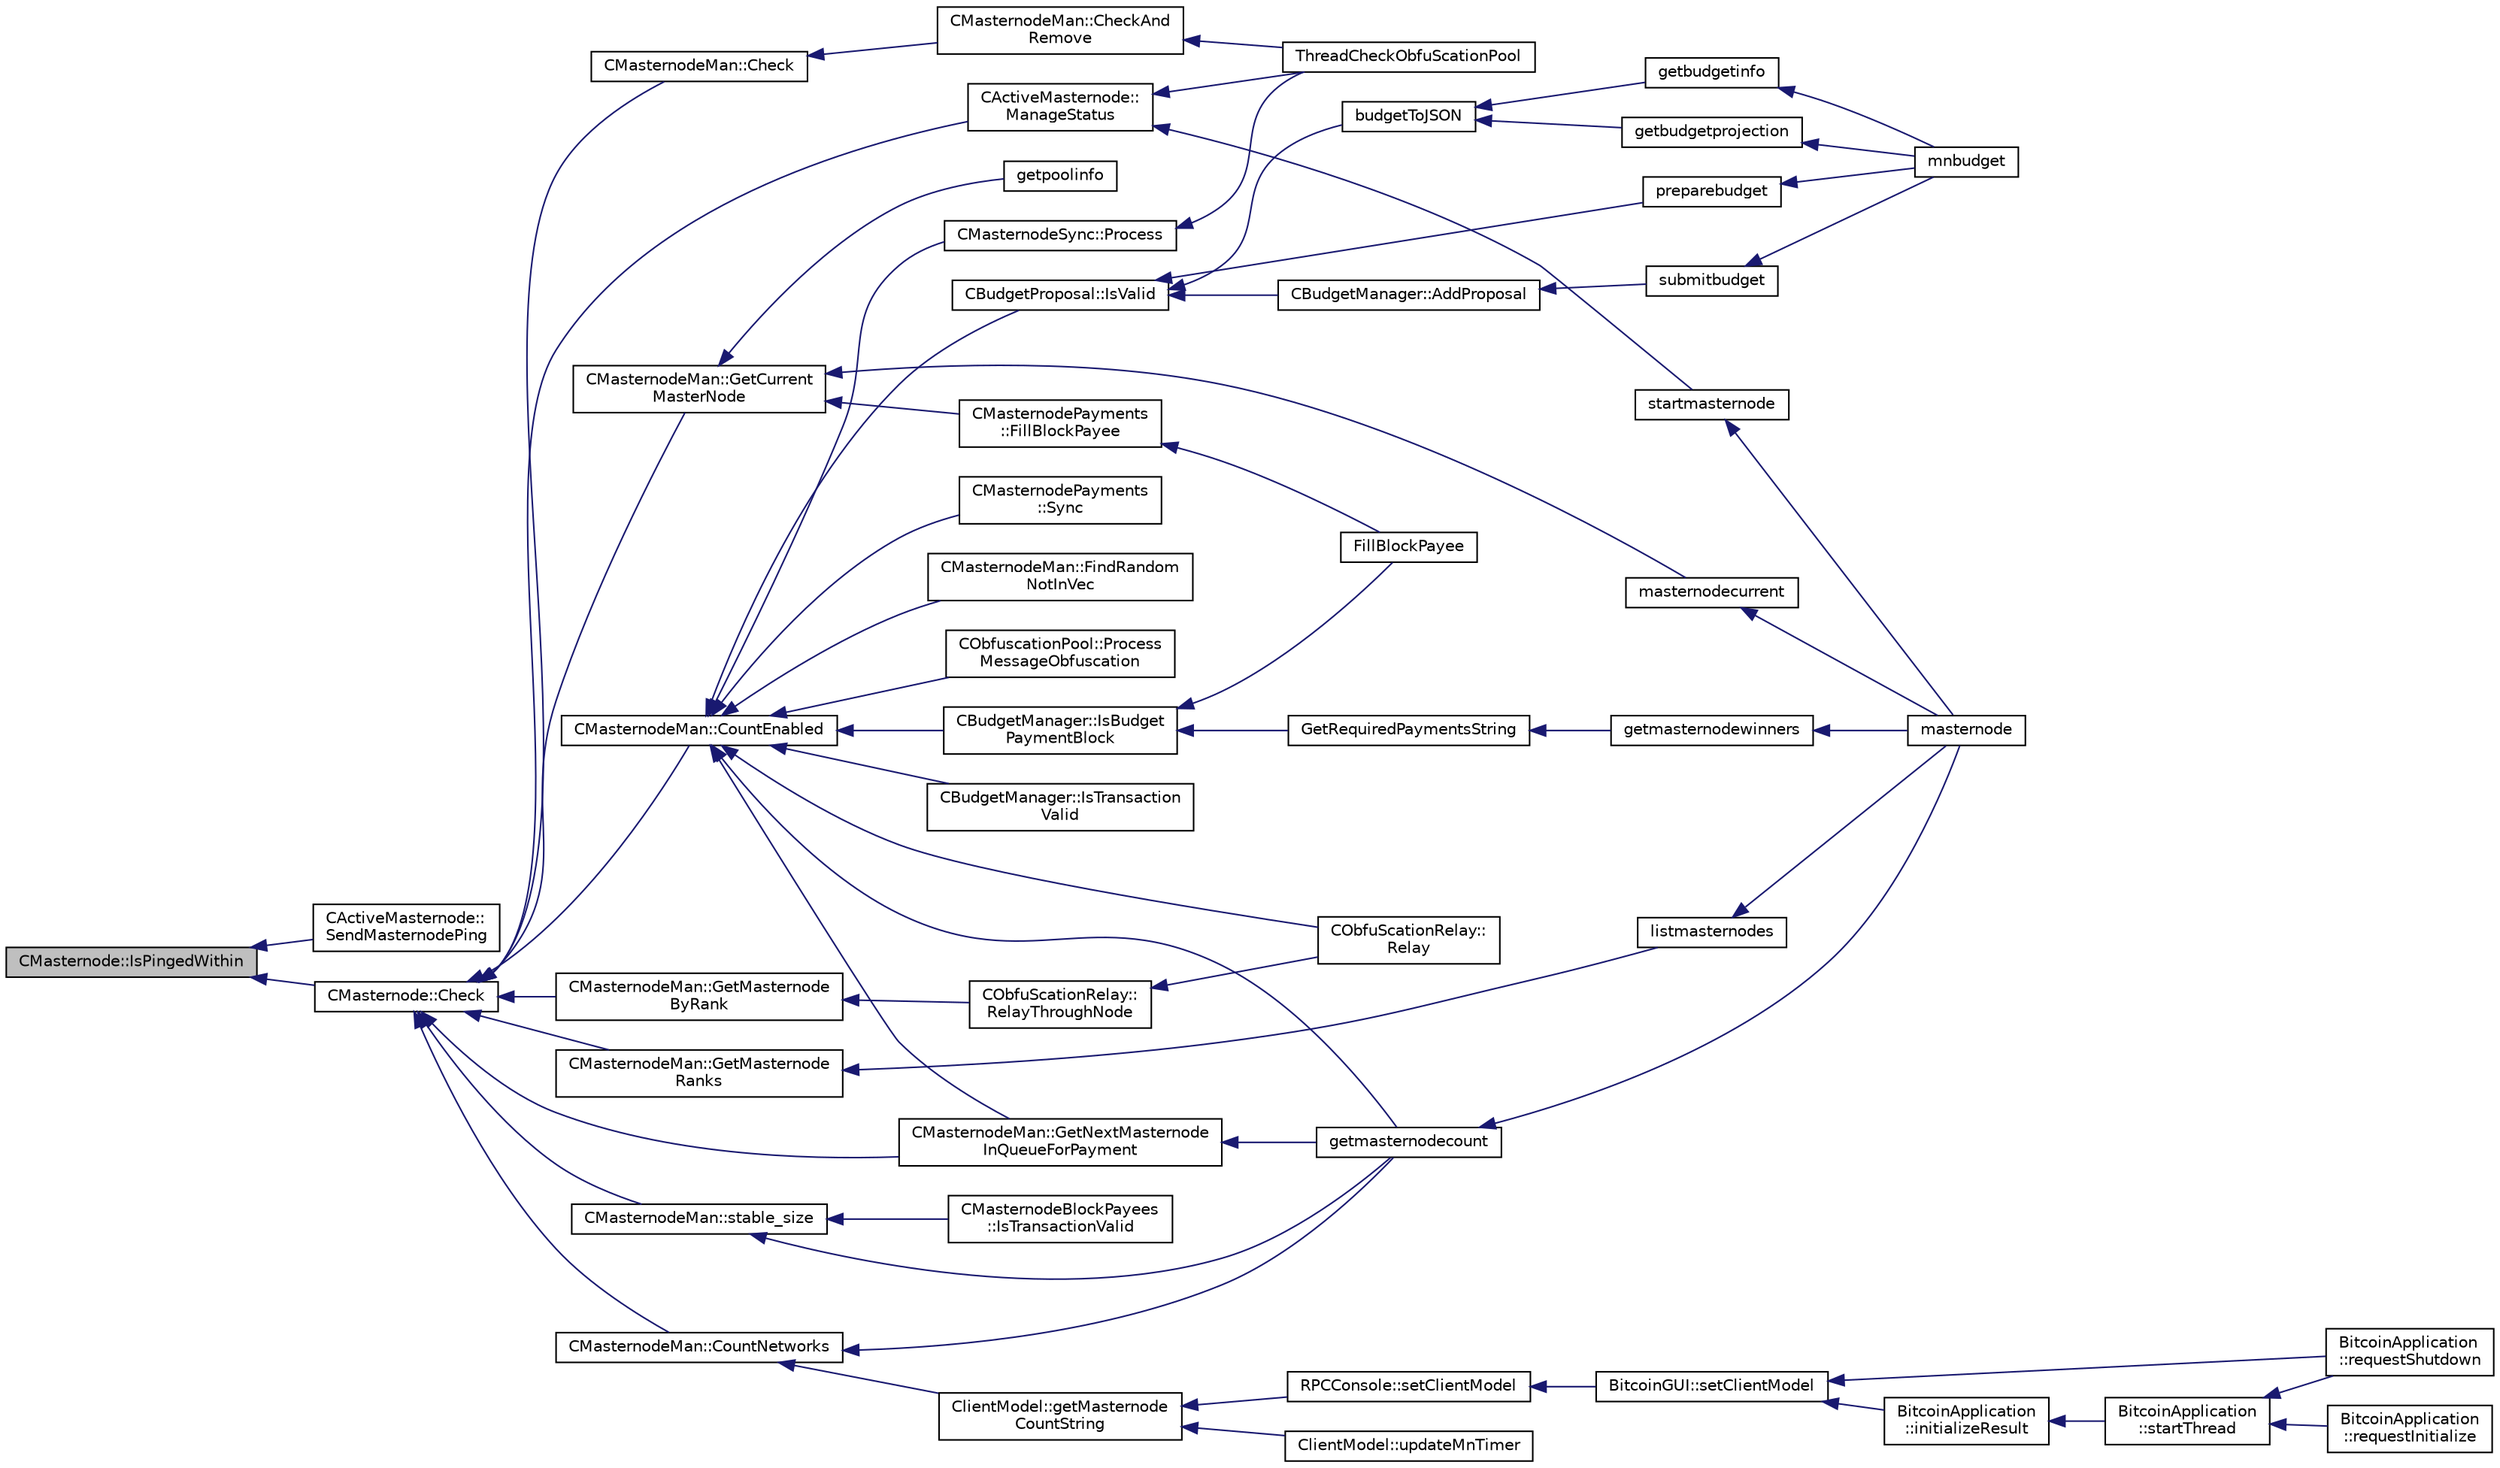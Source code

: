 digraph "CMasternode::IsPingedWithin"
{
  edge [fontname="Helvetica",fontsize="10",labelfontname="Helvetica",labelfontsize="10"];
  node [fontname="Helvetica",fontsize="10",shape=record];
  rankdir="LR";
  Node173 [label="CMasternode::IsPingedWithin",height=0.2,width=0.4,color="black", fillcolor="grey75", style="filled", fontcolor="black"];
  Node173 -> Node174 [dir="back",color="midnightblue",fontsize="10",style="solid",fontname="Helvetica"];
  Node174 [label="CActiveMasternode::\lSendMasternodePing",height=0.2,width=0.4,color="black", fillcolor="white", style="filled",URL="$class_c_active_masternode.html#ae30a82106f2c0b6875344e39e49393c2",tooltip="Ping Masternode. "];
  Node173 -> Node175 [dir="back",color="midnightblue",fontsize="10",style="solid",fontname="Helvetica"];
  Node175 [label="CMasternode::Check",height=0.2,width=0.4,color="black", fillcolor="white", style="filled",URL="$class_c_masternode.html#aa5892c0b8ec6d2a05cbb081cb1e0aa3c"];
  Node175 -> Node176 [dir="back",color="midnightblue",fontsize="10",style="solid",fontname="Helvetica"];
  Node176 [label="CActiveMasternode::\lManageStatus",height=0.2,width=0.4,color="black", fillcolor="white", style="filled",URL="$class_c_active_masternode.html#a8004b3b2100da7dcfedbd1e959633e51",tooltip="Manage status of main Masternode. "];
  Node176 -> Node177 [dir="back",color="midnightblue",fontsize="10",style="solid",fontname="Helvetica"];
  Node177 [label="ThreadCheckObfuScationPool",height=0.2,width=0.4,color="black", fillcolor="white", style="filled",URL="$obfuscation_8h.html#a3f96a5ca9c6735e5bfac77582f0af321"];
  Node176 -> Node178 [dir="back",color="midnightblue",fontsize="10",style="solid",fontname="Helvetica"];
  Node178 [label="startmasternode",height=0.2,width=0.4,color="black", fillcolor="white", style="filled",URL="$rpcmasternode_8cpp.html#ab37c9f565d5d9dbb3e695422e3474b00"];
  Node178 -> Node179 [dir="back",color="midnightblue",fontsize="10",style="solid",fontname="Helvetica"];
  Node179 [label="masternode",height=0.2,width=0.4,color="black", fillcolor="white", style="filled",URL="$rpcmasternode_8cpp.html#a30609e443aeb47c29ed0878d16b1b5e1"];
  Node175 -> Node180 [dir="back",color="midnightblue",fontsize="10",style="solid",fontname="Helvetica"];
  Node180 [label="CMasternodeMan::Check",height=0.2,width=0.4,color="black", fillcolor="white", style="filled",URL="$class_c_masternode_man.html#a746a5bed8674a37f69f8987a2bd9bcd1",tooltip="Check all Masternodes. "];
  Node180 -> Node181 [dir="back",color="midnightblue",fontsize="10",style="solid",fontname="Helvetica"];
  Node181 [label="CMasternodeMan::CheckAnd\lRemove",height=0.2,width=0.4,color="black", fillcolor="white", style="filled",URL="$class_c_masternode_man.html#afe98a39ce1377f9e58ea410842187b0d",tooltip="Check all Masternodes and remove inactive. "];
  Node181 -> Node177 [dir="back",color="midnightblue",fontsize="10",style="solid",fontname="Helvetica"];
  Node175 -> Node182 [dir="back",color="midnightblue",fontsize="10",style="solid",fontname="Helvetica"];
  Node182 [label="CMasternodeMan::stable_size",height=0.2,width=0.4,color="black", fillcolor="white", style="filled",URL="$class_c_masternode_man.html#a35baa3dcb49d2a8e38376747b7b44c59",tooltip="Return the number of Masternodes older than (default) 8000 seconds. "];
  Node182 -> Node183 [dir="back",color="midnightblue",fontsize="10",style="solid",fontname="Helvetica"];
  Node183 [label="CMasternodeBlockPayees\l::IsTransactionValid",height=0.2,width=0.4,color="black", fillcolor="white", style="filled",URL="$class_c_masternode_block_payees.html#a6721f357d17e653ceb93c28ffd3ae528"];
  Node182 -> Node184 [dir="back",color="midnightblue",fontsize="10",style="solid",fontname="Helvetica"];
  Node184 [label="getmasternodecount",height=0.2,width=0.4,color="black", fillcolor="white", style="filled",URL="$rpcmasternode_8cpp.html#af5cafe7e6498c3c5629dfc95bbf8d6cd"];
  Node184 -> Node179 [dir="back",color="midnightblue",fontsize="10",style="solid",fontname="Helvetica"];
  Node175 -> Node185 [dir="back",color="midnightblue",fontsize="10",style="solid",fontname="Helvetica"];
  Node185 [label="CMasternodeMan::CountEnabled",height=0.2,width=0.4,color="black", fillcolor="white", style="filled",URL="$class_c_masternode_man.html#ae495279a035d7d259375ae95cbde28f4"];
  Node185 -> Node186 [dir="back",color="midnightblue",fontsize="10",style="solid",fontname="Helvetica"];
  Node186 [label="CBudgetManager::IsBudget\lPaymentBlock",height=0.2,width=0.4,color="black", fillcolor="white", style="filled",URL="$class_c_budget_manager.html#a1011c9399df614e09f77d87ebe4f7bca"];
  Node186 -> Node187 [dir="back",color="midnightblue",fontsize="10",style="solid",fontname="Helvetica"];
  Node187 [label="FillBlockPayee",height=0.2,width=0.4,color="black", fillcolor="white", style="filled",URL="$masternode-payments_8h.html#a2bd3aae33d7ebbea97792d1f1abfff03"];
  Node186 -> Node188 [dir="back",color="midnightblue",fontsize="10",style="solid",fontname="Helvetica"];
  Node188 [label="GetRequiredPaymentsString",height=0.2,width=0.4,color="black", fillcolor="white", style="filled",URL="$masternode-payments_8h.html#a7828ab0b9a1302db35b658f727b260e1"];
  Node188 -> Node189 [dir="back",color="midnightblue",fontsize="10",style="solid",fontname="Helvetica"];
  Node189 [label="getmasternodewinners",height=0.2,width=0.4,color="black", fillcolor="white", style="filled",URL="$rpcmasternode_8cpp.html#a35582999650d0aa49b5d99299ea6770f"];
  Node189 -> Node179 [dir="back",color="midnightblue",fontsize="10",style="solid",fontname="Helvetica"];
  Node185 -> Node190 [dir="back",color="midnightblue",fontsize="10",style="solid",fontname="Helvetica"];
  Node190 [label="CBudgetManager::IsTransaction\lValid",height=0.2,width=0.4,color="black", fillcolor="white", style="filled",URL="$class_c_budget_manager.html#a1ad65c9d6a743371c0033abf623a291f"];
  Node185 -> Node191 [dir="back",color="midnightblue",fontsize="10",style="solid",fontname="Helvetica"];
  Node191 [label="CBudgetProposal::IsValid",height=0.2,width=0.4,color="black", fillcolor="white", style="filled",URL="$class_c_budget_proposal.html#afaa5e910085e8f0aea26aad6fa99ed2b"];
  Node191 -> Node192 [dir="back",color="midnightblue",fontsize="10",style="solid",fontname="Helvetica"];
  Node192 [label="CBudgetManager::AddProposal",height=0.2,width=0.4,color="black", fillcolor="white", style="filled",URL="$class_c_budget_manager.html#a0338c710edb15b7c1b0818a98d085ead"];
  Node192 -> Node193 [dir="back",color="midnightblue",fontsize="10",style="solid",fontname="Helvetica"];
  Node193 [label="submitbudget",height=0.2,width=0.4,color="black", fillcolor="white", style="filled",URL="$rpcmasternode-budget_8cpp.html#a7567b2accf3b6fd9ae5a98b9e6506e9e"];
  Node193 -> Node194 [dir="back",color="midnightblue",fontsize="10",style="solid",fontname="Helvetica"];
  Node194 [label="mnbudget",height=0.2,width=0.4,color="black", fillcolor="white", style="filled",URL="$rpcmasternode-budget_8cpp.html#aeabbf924be4d2ce4bedb28a394e1fc6b"];
  Node191 -> Node195 [dir="back",color="midnightblue",fontsize="10",style="solid",fontname="Helvetica"];
  Node195 [label="budgetToJSON",height=0.2,width=0.4,color="black", fillcolor="white", style="filled",URL="$rpcmasternode-budget_8cpp.html#a936b80f9033a0a5e8d4fa1a2079da90c"];
  Node195 -> Node196 [dir="back",color="midnightblue",fontsize="10",style="solid",fontname="Helvetica"];
  Node196 [label="getbudgetprojection",height=0.2,width=0.4,color="black", fillcolor="white", style="filled",URL="$rpcmasternode-budget_8cpp.html#a8e629a3c50d4496bdf961d2841754b27"];
  Node196 -> Node194 [dir="back",color="midnightblue",fontsize="10",style="solid",fontname="Helvetica"];
  Node195 -> Node197 [dir="back",color="midnightblue",fontsize="10",style="solid",fontname="Helvetica"];
  Node197 [label="getbudgetinfo",height=0.2,width=0.4,color="black", fillcolor="white", style="filled",URL="$rpcmasternode-budget_8cpp.html#a34b837ac4cb076a8e2e76483391f1238"];
  Node197 -> Node194 [dir="back",color="midnightblue",fontsize="10",style="solid",fontname="Helvetica"];
  Node191 -> Node198 [dir="back",color="midnightblue",fontsize="10",style="solid",fontname="Helvetica"];
  Node198 [label="preparebudget",height=0.2,width=0.4,color="black", fillcolor="white", style="filled",URL="$rpcmasternode-budget_8cpp.html#a8c07f1b00f74d9d2227428a552679b8c"];
  Node198 -> Node194 [dir="back",color="midnightblue",fontsize="10",style="solid",fontname="Helvetica"];
  Node185 -> Node199 [dir="back",color="midnightblue",fontsize="10",style="solid",fontname="Helvetica"];
  Node199 [label="CMasternodePayments\l::Sync",height=0.2,width=0.4,color="black", fillcolor="white", style="filled",URL="$class_c_masternode_payments.html#a7363554e7f7a23a718e2b50980c7516f"];
  Node185 -> Node200 [dir="back",color="midnightblue",fontsize="10",style="solid",fontname="Helvetica"];
  Node200 [label="CMasternodeSync::Process",height=0.2,width=0.4,color="black", fillcolor="white", style="filled",URL="$class_c_masternode_sync.html#a5d4668c5e5f589629bfa137cccc387f4"];
  Node200 -> Node177 [dir="back",color="midnightblue",fontsize="10",style="solid",fontname="Helvetica"];
  Node185 -> Node201 [dir="back",color="midnightblue",fontsize="10",style="solid",fontname="Helvetica"];
  Node201 [label="CMasternodeMan::GetNextMasternode\lInQueueForPayment",height=0.2,width=0.4,color="black", fillcolor="white", style="filled",URL="$class_c_masternode_man.html#af90f3376d7f264536207b08e2fc395d8",tooltip="Find an entry in the masternode list that is next to be paid. "];
  Node201 -> Node184 [dir="back",color="midnightblue",fontsize="10",style="solid",fontname="Helvetica"];
  Node185 -> Node202 [dir="back",color="midnightblue",fontsize="10",style="solid",fontname="Helvetica"];
  Node202 [label="CMasternodeMan::FindRandom\lNotInVec",height=0.2,width=0.4,color="black", fillcolor="white", style="filled",URL="$class_c_masternode_man.html#abfe90ee0fb23e6ff54b7801f6ddf4155",tooltip="Find a random entry. "];
  Node185 -> Node203 [dir="back",color="midnightblue",fontsize="10",style="solid",fontname="Helvetica"];
  Node203 [label="CObfuScationRelay::\lRelay",height=0.2,width=0.4,color="black", fillcolor="white", style="filled",URL="$class_c_obfu_scation_relay.html#ae3bb081dc03a7c07be2a85ca2512f581"];
  Node185 -> Node204 [dir="back",color="midnightblue",fontsize="10",style="solid",fontname="Helvetica"];
  Node204 [label="CObfuscationPool::Process\lMessageObfuscation",height=0.2,width=0.4,color="black", fillcolor="white", style="filled",URL="$class_c_obfuscation_pool.html#a9018f786df376b190c391bbf774be9d6",tooltip="Process a Obfuscation message using the Obfuscation protocol. "];
  Node185 -> Node184 [dir="back",color="midnightblue",fontsize="10",style="solid",fontname="Helvetica"];
  Node175 -> Node205 [dir="back",color="midnightblue",fontsize="10",style="solid",fontname="Helvetica"];
  Node205 [label="CMasternodeMan::CountNetworks",height=0.2,width=0.4,color="black", fillcolor="white", style="filled",URL="$class_c_masternode_man.html#ad9c856855690a334742d7044c7166a2a"];
  Node205 -> Node206 [dir="back",color="midnightblue",fontsize="10",style="solid",fontname="Helvetica"];
  Node206 [label="ClientModel::getMasternode\lCountString",height=0.2,width=0.4,color="black", fillcolor="white", style="filled",URL="$class_client_model.html#ab8dae86e417c050723fee66420a333ed"];
  Node206 -> Node207 [dir="back",color="midnightblue",fontsize="10",style="solid",fontname="Helvetica"];
  Node207 [label="ClientModel::updateMnTimer",height=0.2,width=0.4,color="black", fillcolor="white", style="filled",URL="$class_client_model.html#a2c343f22834086eb6e6172dbcaf6426c"];
  Node206 -> Node208 [dir="back",color="midnightblue",fontsize="10",style="solid",fontname="Helvetica"];
  Node208 [label="RPCConsole::setClientModel",height=0.2,width=0.4,color="black", fillcolor="white", style="filled",URL="$class_r_p_c_console.html#a355349a33664a07628e9ca22a60f5fa7"];
  Node208 -> Node209 [dir="back",color="midnightblue",fontsize="10",style="solid",fontname="Helvetica"];
  Node209 [label="BitcoinGUI::setClientModel",height=0.2,width=0.4,color="black", fillcolor="white", style="filled",URL="$class_bitcoin_g_u_i.html#a99d71e1f8478ab937ce2522c8d3815e3",tooltip="Set the client model. "];
  Node209 -> Node210 [dir="back",color="midnightblue",fontsize="10",style="solid",fontname="Helvetica"];
  Node210 [label="BitcoinApplication\l::requestShutdown",height=0.2,width=0.4,color="black", fillcolor="white", style="filled",URL="$class_bitcoin_application.html#a37c560d4c04d14a6da151b82caf8888f",tooltip="Request core shutdown. "];
  Node209 -> Node211 [dir="back",color="midnightblue",fontsize="10",style="solid",fontname="Helvetica"];
  Node211 [label="BitcoinApplication\l::initializeResult",height=0.2,width=0.4,color="black", fillcolor="white", style="filled",URL="$class_bitcoin_application.html#aceb08b4063e4fb264cf11cf7f9edd969"];
  Node211 -> Node212 [dir="back",color="midnightblue",fontsize="10",style="solid",fontname="Helvetica"];
  Node212 [label="BitcoinApplication\l::startThread",height=0.2,width=0.4,color="black", fillcolor="white", style="filled",URL="$class_bitcoin_application.html#a61afce9356e452c53ad4c83f5ca19df8"];
  Node212 -> Node213 [dir="back",color="midnightblue",fontsize="10",style="solid",fontname="Helvetica"];
  Node213 [label="BitcoinApplication\l::requestInitialize",height=0.2,width=0.4,color="black", fillcolor="white", style="filled",URL="$class_bitcoin_application.html#ade19c44b87b00b6b19b433caf4c22ba6",tooltip="Request core initialization. "];
  Node212 -> Node210 [dir="back",color="midnightblue",fontsize="10",style="solid",fontname="Helvetica"];
  Node205 -> Node184 [dir="back",color="midnightblue",fontsize="10",style="solid",fontname="Helvetica"];
  Node175 -> Node201 [dir="back",color="midnightblue",fontsize="10",style="solid",fontname="Helvetica"];
  Node175 -> Node214 [dir="back",color="midnightblue",fontsize="10",style="solid",fontname="Helvetica"];
  Node214 [label="CMasternodeMan::GetCurrent\lMasterNode",height=0.2,width=0.4,color="black", fillcolor="white", style="filled",URL="$class_c_masternode_man.html#a2b3a91870855e8fcb9b2b6e00c35197f",tooltip="Get the current winner for this block. "];
  Node214 -> Node215 [dir="back",color="midnightblue",fontsize="10",style="solid",fontname="Helvetica"];
  Node215 [label="CMasternodePayments\l::FillBlockPayee",height=0.2,width=0.4,color="black", fillcolor="white", style="filled",URL="$class_c_masternode_payments.html#a459bf2e3a7e56743663026fd8f6d768d"];
  Node215 -> Node187 [dir="back",color="midnightblue",fontsize="10",style="solid",fontname="Helvetica"];
  Node214 -> Node216 [dir="back",color="midnightblue",fontsize="10",style="solid",fontname="Helvetica"];
  Node216 [label="getpoolinfo",height=0.2,width=0.4,color="black", fillcolor="white", style="filled",URL="$rpcmasternode_8cpp.html#aea4471c128eb07bb1b70b4344ac38564"];
  Node214 -> Node217 [dir="back",color="midnightblue",fontsize="10",style="solid",fontname="Helvetica"];
  Node217 [label="masternodecurrent",height=0.2,width=0.4,color="black", fillcolor="white", style="filled",URL="$rpcmasternode_8cpp.html#a12991e9d740341923f120e5be868ac1b"];
  Node217 -> Node179 [dir="back",color="midnightblue",fontsize="10",style="solid",fontname="Helvetica"];
  Node175 -> Node218 [dir="back",color="midnightblue",fontsize="10",style="solid",fontname="Helvetica"];
  Node218 [label="CMasternodeMan::GetMasternode\lRanks",height=0.2,width=0.4,color="black", fillcolor="white", style="filled",URL="$class_c_masternode_man.html#ac06180b4570d5d1b098979c2f59a7a90"];
  Node218 -> Node219 [dir="back",color="midnightblue",fontsize="10",style="solid",fontname="Helvetica"];
  Node219 [label="listmasternodes",height=0.2,width=0.4,color="black", fillcolor="white", style="filled",URL="$rpcmasternode_8cpp.html#a7670cc32a8bffbd99760becd8d33357a"];
  Node219 -> Node179 [dir="back",color="midnightblue",fontsize="10",style="solid",fontname="Helvetica"];
  Node175 -> Node220 [dir="back",color="midnightblue",fontsize="10",style="solid",fontname="Helvetica"];
  Node220 [label="CMasternodeMan::GetMasternode\lByRank",height=0.2,width=0.4,color="black", fillcolor="white", style="filled",URL="$class_c_masternode_man.html#ab32afaad2651c69d2f93c68aee466677"];
  Node220 -> Node221 [dir="back",color="midnightblue",fontsize="10",style="solid",fontname="Helvetica"];
  Node221 [label="CObfuScationRelay::\lRelayThroughNode",height=0.2,width=0.4,color="black", fillcolor="white", style="filled",URL="$class_c_obfu_scation_relay.html#a68272322a5123591a9f57a8ff07943f6"];
  Node221 -> Node203 [dir="back",color="midnightblue",fontsize="10",style="solid",fontname="Helvetica"];
}
